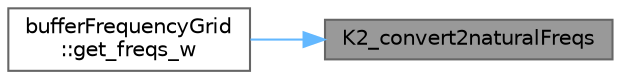 digraph "K2_convert2naturalFreqs"
{
 // INTERACTIVE_SVG=YES
 // LATEX_PDF_SIZE
  bgcolor="transparent";
  edge [fontname=Helvetica,fontsize=10,labelfontname=Helvetica,labelfontsize=10];
  node [fontname=Helvetica,fontsize=10,shape=box,height=0.2,width=0.4];
  rankdir="RL";
  Node1 [id="Node000001",label="K2_convert2naturalFreqs",height=0.2,width=0.4,color="gray40", fillcolor="grey60", style="filled", fontcolor="black",tooltip=" "];
  Node1 -> Node2 [id="edge1_Node000001_Node000002",dir="back",color="steelblue1",style="solid",tooltip=" "];
  Node2 [id="Node000002",label="bufferFrequencyGrid\l::get_freqs_w",height=0.2,width=0.4,color="grey40", fillcolor="white", style="filled",URL="$df/dd5/classbufferFrequencyGrid.html#a79d720f515895b974480abf686ae24fc",tooltip=" "];
}

